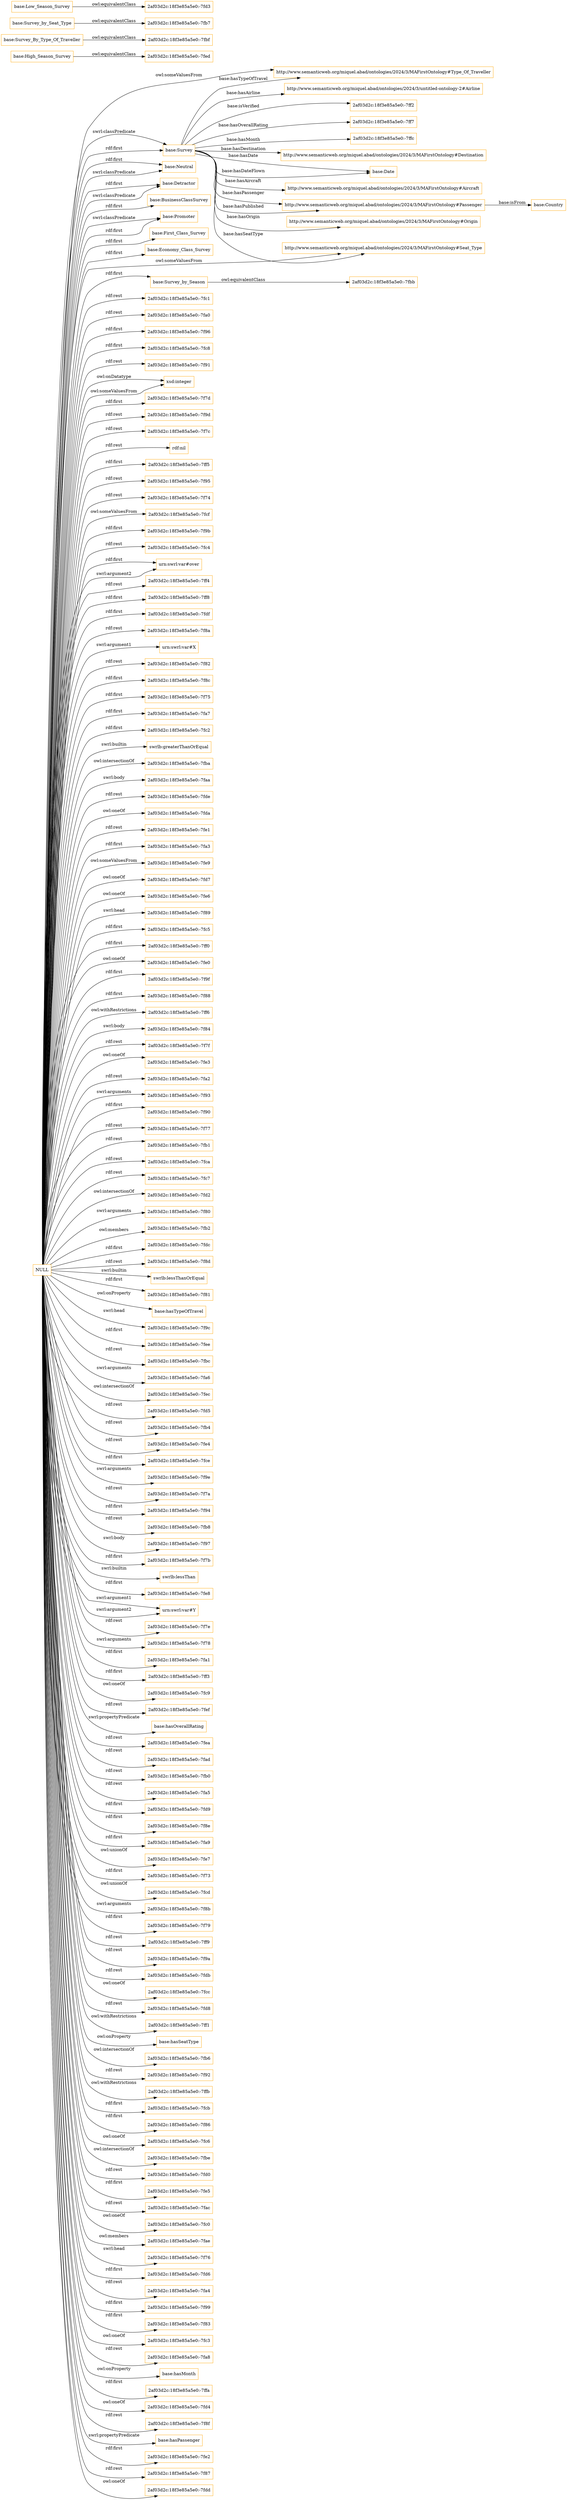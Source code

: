 digraph ar2dtool_diagram { 
rankdir=LR;
size="1501"
node [shape = rectangle, color="orange"]; "http://www.semanticweb.org/miquel.abad/ontologies/2024/3/MAFirstOntology#Destination" "base:Neutral" "base:Detractor" "base:High_Season_Survey" "2af03d2c:18f3e85a5e0:-7fbf" "2af03d2c:18f3e85a5e0:-7fed" "2af03d2c:18f3e85a5e0:-7fb7" "2af03d2c:18f3e85a5e0:-7fd3" "http://www.semanticweb.org/miquel.abad/ontologies/2024/3/MAFirstOntology#Aircraft" "base:Survey_by_Seat_Type" "http://www.semanticweb.org/miquel.abad/ontologies/2024/3/MAFirstOntology#Passenger" "base:BusinessClassSurvey" "base:Promoter" "2af03d2c:18f3e85a5e0:-7fbb" "http://www.semanticweb.org/miquel.abad/ontologies/2024/3/MAFirstOntology#Origin" "base:First_Class_Survey" "base:Economy_Class_Survey" "http://www.semanticweb.org/miquel.abad/ontologies/2024/3/untitled-ontology-2#Airline" "http://www.semanticweb.org/miquel.abad/ontologies/2024/3/MAFirstOntology#Type_Of_Traveller" "base:Country" "http://www.semanticweb.org/miquel.abad/ontologies/2024/3/MAFirstOntology#Seat_Type" "base:Low_Season_Survey" "base:Date" "base:Survey_By_Type_Of_Traveller" "base:Survey_by_Season" "base:Survey" ; /*classes style*/
	"NULL" -> "2af03d2c:18f3e85a5e0:-7fc1" [ label = "rdf:rest" ];
	"NULL" -> "2af03d2c:18f3e85a5e0:-7fa0" [ label = "rdf:rest" ];
	"NULL" -> "2af03d2c:18f3e85a5e0:-7f96" [ label = "rdf:first" ];
	"NULL" -> "2af03d2c:18f3e85a5e0:-7fc8" [ label = "rdf:first" ];
	"NULL" -> "2af03d2c:18f3e85a5e0:-7f91" [ label = "rdf:rest" ];
	"NULL" -> "xsd:integer" [ label = "owl:onDatatype" ];
	"NULL" -> "2af03d2c:18f3e85a5e0:-7f7d" [ label = "rdf:first" ];
	"NULL" -> "2af03d2c:18f3e85a5e0:-7f9d" [ label = "rdf:rest" ];
	"NULL" -> "2af03d2c:18f3e85a5e0:-7f7c" [ label = "rdf:rest" ];
	"NULL" -> "rdf:nil" [ label = "rdf:rest" ];
	"NULL" -> "2af03d2c:18f3e85a5e0:-7ff5" [ label = "rdf:first" ];
	"NULL" -> "2af03d2c:18f3e85a5e0:-7f95" [ label = "rdf:rest" ];
	"NULL" -> "2af03d2c:18f3e85a5e0:-7f74" [ label = "rdf:rest" ];
	"NULL" -> "base:Promoter" [ label = "swrl:classPredicate" ];
	"NULL" -> "2af03d2c:18f3e85a5e0:-7fcf" [ label = "owl:someValuesFrom" ];
	"NULL" -> "2af03d2c:18f3e85a5e0:-7f9b" [ label = "rdf:first" ];
	"NULL" -> "2af03d2c:18f3e85a5e0:-7fc4" [ label = "rdf:rest" ];
	"NULL" -> "urn:swrl:var#over" [ label = "rdf:first" ];
	"NULL" -> "base:Economy_Class_Survey" [ label = "rdf:first" ];
	"NULL" -> "2af03d2c:18f3e85a5e0:-7ff4" [ label = "rdf:rest" ];
	"NULL" -> "2af03d2c:18f3e85a5e0:-7ff8" [ label = "rdf:first" ];
	"NULL" -> "2af03d2c:18f3e85a5e0:-7fdf" [ label = "rdf:first" ];
	"NULL" -> "2af03d2c:18f3e85a5e0:-7f8a" [ label = "rdf:rest" ];
	"NULL" -> "urn:swrl:var#X" [ label = "swrl:argument1" ];
	"NULL" -> "2af03d2c:18f3e85a5e0:-7f82" [ label = "rdf:rest" ];
	"NULL" -> "2af03d2c:18f3e85a5e0:-7f8c" [ label = "rdf:first" ];
	"NULL" -> "2af03d2c:18f3e85a5e0:-7f75" [ label = "rdf:first" ];
	"NULL" -> "2af03d2c:18f3e85a5e0:-7fa7" [ label = "rdf:first" ];
	"NULL" -> "2af03d2c:18f3e85a5e0:-7fc2" [ label = "rdf:first" ];
	"NULL" -> "swrlb:greaterThanOrEqual" [ label = "swrl:builtin" ];
	"NULL" -> "2af03d2c:18f3e85a5e0:-7fba" [ label = "owl:intersectionOf" ];
	"NULL" -> "2af03d2c:18f3e85a5e0:-7faa" [ label = "swrl:body" ];
	"NULL" -> "2af03d2c:18f3e85a5e0:-7fde" [ label = "rdf:rest" ];
	"NULL" -> "2af03d2c:18f3e85a5e0:-7fda" [ label = "owl:oneOf" ];
	"NULL" -> "2af03d2c:18f3e85a5e0:-7fe1" [ label = "rdf:rest" ];
	"NULL" -> "2af03d2c:18f3e85a5e0:-7fa3" [ label = "rdf:first" ];
	"NULL" -> "2af03d2c:18f3e85a5e0:-7fe9" [ label = "owl:someValuesFrom" ];
	"NULL" -> "2af03d2c:18f3e85a5e0:-7fd7" [ label = "owl:oneOf" ];
	"NULL" -> "2af03d2c:18f3e85a5e0:-7fe6" [ label = "owl:oneOf" ];
	"NULL" -> "2af03d2c:18f3e85a5e0:-7f89" [ label = "swrl:head" ];
	"NULL" -> "base:Survey" [ label = "rdf:first" ];
	"NULL" -> "2af03d2c:18f3e85a5e0:-7fc5" [ label = "rdf:first" ];
	"NULL" -> "2af03d2c:18f3e85a5e0:-7ff0" [ label = "rdf:first" ];
	"NULL" -> "2af03d2c:18f3e85a5e0:-7fe0" [ label = "owl:oneOf" ];
	"NULL" -> "2af03d2c:18f3e85a5e0:-7f9f" [ label = "rdf:first" ];
	"NULL" -> "base:Survey_by_Season" [ label = "rdf:first" ];
	"NULL" -> "2af03d2c:18f3e85a5e0:-7f88" [ label = "rdf:first" ];
	"NULL" -> "2af03d2c:18f3e85a5e0:-7ff6" [ label = "owl:withRestrictions" ];
	"NULL" -> "2af03d2c:18f3e85a5e0:-7f84" [ label = "swrl:body" ];
	"NULL" -> "2af03d2c:18f3e85a5e0:-7f7f" [ label = "rdf:rest" ];
	"NULL" -> "2af03d2c:18f3e85a5e0:-7fe3" [ label = "owl:oneOf" ];
	"NULL" -> "urn:swrl:var#over" [ label = "swrl:argument2" ];
	"NULL" -> "2af03d2c:18f3e85a5e0:-7fa2" [ label = "rdf:rest" ];
	"NULL" -> "2af03d2c:18f3e85a5e0:-7f93" [ label = "swrl:arguments" ];
	"NULL" -> "2af03d2c:18f3e85a5e0:-7f90" [ label = "rdf:first" ];
	"NULL" -> "2af03d2c:18f3e85a5e0:-7f77" [ label = "rdf:rest" ];
	"NULL" -> "base:Survey" [ label = "swrl:classPredicate" ];
	"NULL" -> "2af03d2c:18f3e85a5e0:-7fb1" [ label = "rdf:rest" ];
	"NULL" -> "2af03d2c:18f3e85a5e0:-7fca" [ label = "rdf:rest" ];
	"NULL" -> "base:Neutral" [ label = "rdf:first" ];
	"NULL" -> "2af03d2c:18f3e85a5e0:-7fc7" [ label = "rdf:rest" ];
	"NULL" -> "2af03d2c:18f3e85a5e0:-7fd2" [ label = "owl:intersectionOf" ];
	"NULL" -> "2af03d2c:18f3e85a5e0:-7f80" [ label = "swrl:arguments" ];
	"NULL" -> "2af03d2c:18f3e85a5e0:-7fb2" [ label = "owl:members" ];
	"NULL" -> "2af03d2c:18f3e85a5e0:-7fdc" [ label = "rdf:first" ];
	"NULL" -> "2af03d2c:18f3e85a5e0:-7f8d" [ label = "rdf:rest" ];
	"NULL" -> "swrlb:lessThanOrEqual" [ label = "swrl:builtin" ];
	"NULL" -> "2af03d2c:18f3e85a5e0:-7f81" [ label = "rdf:first" ];
	"NULL" -> "base:hasTypeOfTravel" [ label = "owl:onProperty" ];
	"NULL" -> "2af03d2c:18f3e85a5e0:-7f9c" [ label = "swrl:head" ];
	"NULL" -> "2af03d2c:18f3e85a5e0:-7fee" [ label = "rdf:first" ];
	"NULL" -> "2af03d2c:18f3e85a5e0:-7fbc" [ label = "rdf:rest" ];
	"NULL" -> "2af03d2c:18f3e85a5e0:-7fa6" [ label = "swrl:arguments" ];
	"NULL" -> "2af03d2c:18f3e85a5e0:-7fec" [ label = "owl:intersectionOf" ];
	"NULL" -> "2af03d2c:18f3e85a5e0:-7fd5" [ label = "rdf:rest" ];
	"NULL" -> "2af03d2c:18f3e85a5e0:-7fb4" [ label = "rdf:rest" ];
	"NULL" -> "2af03d2c:18f3e85a5e0:-7fe4" [ label = "rdf:rest" ];
	"NULL" -> "2af03d2c:18f3e85a5e0:-7fce" [ label = "rdf:first" ];
	"NULL" -> "2af03d2c:18f3e85a5e0:-7f9e" [ label = "swrl:arguments" ];
	"NULL" -> "2af03d2c:18f3e85a5e0:-7f7a" [ label = "rdf:rest" ];
	"NULL" -> "2af03d2c:18f3e85a5e0:-7f94" [ label = "rdf:first" ];
	"NULL" -> "2af03d2c:18f3e85a5e0:-7fb8" [ label = "rdf:rest" ];
	"NULL" -> "2af03d2c:18f3e85a5e0:-7f97" [ label = "swrl:body" ];
	"NULL" -> "2af03d2c:18f3e85a5e0:-7f7b" [ label = "rdf:first" ];
	"NULL" -> "base:First_Class_Survey" [ label = "rdf:first" ];
	"NULL" -> "swrlb:lessThan" [ label = "swrl:builtin" ];
	"NULL" -> "base:Detractor" [ label = "rdf:first" ];
	"NULL" -> "2af03d2c:18f3e85a5e0:-7fe8" [ label = "rdf:first" ];
	"NULL" -> "urn:swrl:var#Y" [ label = "swrl:argument1" ];
	"NULL" -> "2af03d2c:18f3e85a5e0:-7f7e" [ label = "rdf:rest" ];
	"NULL" -> "2af03d2c:18f3e85a5e0:-7f78" [ label = "swrl:arguments" ];
	"NULL" -> "2af03d2c:18f3e85a5e0:-7fa1" [ label = "rdf:first" ];
	"NULL" -> "2af03d2c:18f3e85a5e0:-7ff3" [ label = "rdf:first" ];
	"NULL" -> "2af03d2c:18f3e85a5e0:-7fc9" [ label = "owl:oneOf" ];
	"NULL" -> "2af03d2c:18f3e85a5e0:-7fef" [ label = "rdf:rest" ];
	"NULL" -> "base:hasOverallRating" [ label = "swrl:propertyPredicate" ];
	"NULL" -> "2af03d2c:18f3e85a5e0:-7fea" [ label = "rdf:rest" ];
	"NULL" -> "2af03d2c:18f3e85a5e0:-7fad" [ label = "rdf:rest" ];
	"NULL" -> "2af03d2c:18f3e85a5e0:-7fb0" [ label = "rdf:rest" ];
	"NULL" -> "base:BusinessClassSurvey" [ label = "rdf:first" ];
	"NULL" -> "2af03d2c:18f3e85a5e0:-7fa5" [ label = "rdf:rest" ];
	"NULL" -> "2af03d2c:18f3e85a5e0:-7fd9" [ label = "rdf:first" ];
	"NULL" -> "2af03d2c:18f3e85a5e0:-7f8e" [ label = "rdf:first" ];
	"NULL" -> "2af03d2c:18f3e85a5e0:-7fa9" [ label = "rdf:first" ];
	"NULL" -> "2af03d2c:18f3e85a5e0:-7fe7" [ label = "owl:unionOf" ];
	"NULL" -> "2af03d2c:18f3e85a5e0:-7f73" [ label = "rdf:first" ];
	"NULL" -> "2af03d2c:18f3e85a5e0:-7fcd" [ label = "owl:unionOf" ];
	"NULL" -> "2af03d2c:18f3e85a5e0:-7f8b" [ label = "swrl:arguments" ];
	"NULL" -> "2af03d2c:18f3e85a5e0:-7f79" [ label = "rdf:first" ];
	"NULL" -> "2af03d2c:18f3e85a5e0:-7ff9" [ label = "rdf:rest" ];
	"NULL" -> "2af03d2c:18f3e85a5e0:-7f9a" [ label = "rdf:rest" ];
	"NULL" -> "2af03d2c:18f3e85a5e0:-7fdb" [ label = "rdf:rest" ];
	"NULL" -> "2af03d2c:18f3e85a5e0:-7fcc" [ label = "owl:oneOf" ];
	"NULL" -> "2af03d2c:18f3e85a5e0:-7fd8" [ label = "rdf:rest" ];
	"NULL" -> "2af03d2c:18f3e85a5e0:-7ff1" [ label = "owl:withRestrictions" ];
	"NULL" -> "base:Detractor" [ label = "swrl:classPredicate" ];
	"NULL" -> "base:hasSeatType" [ label = "owl:onProperty" ];
	"NULL" -> "http://www.semanticweb.org/miquel.abad/ontologies/2024/3/MAFirstOntology#Seat_Type" [ label = "owl:someValuesFrom" ];
	"NULL" -> "2af03d2c:18f3e85a5e0:-7fb6" [ label = "owl:intersectionOf" ];
	"NULL" -> "2af03d2c:18f3e85a5e0:-7f92" [ label = "rdf:rest" ];
	"NULL" -> "base:Promoter" [ label = "rdf:first" ];
	"NULL" -> "2af03d2c:18f3e85a5e0:-7ffb" [ label = "owl:withRestrictions" ];
	"NULL" -> "2af03d2c:18f3e85a5e0:-7fcb" [ label = "rdf:first" ];
	"NULL" -> "2af03d2c:18f3e85a5e0:-7f86" [ label = "rdf:first" ];
	"NULL" -> "xsd:integer" [ label = "owl:someValuesFrom" ];
	"NULL" -> "2af03d2c:18f3e85a5e0:-7fc6" [ label = "owl:oneOf" ];
	"NULL" -> "2af03d2c:18f3e85a5e0:-7fbe" [ label = "owl:intersectionOf" ];
	"NULL" -> "2af03d2c:18f3e85a5e0:-7fd0" [ label = "rdf:rest" ];
	"NULL" -> "2af03d2c:18f3e85a5e0:-7fe5" [ label = "rdf:first" ];
	"NULL" -> "2af03d2c:18f3e85a5e0:-7fac" [ label = "rdf:rest" ];
	"NULL" -> "2af03d2c:18f3e85a5e0:-7fc0" [ label = "owl:oneOf" ];
	"NULL" -> "2af03d2c:18f3e85a5e0:-7fae" [ label = "owl:members" ];
	"NULL" -> "base:Neutral" [ label = "swrl:classPredicate" ];
	"NULL" -> "http://www.semanticweb.org/miquel.abad/ontologies/2024/3/MAFirstOntology#Type_Of_Traveller" [ label = "owl:someValuesFrom" ];
	"NULL" -> "2af03d2c:18f3e85a5e0:-7f76" [ label = "swrl:head" ];
	"NULL" -> "2af03d2c:18f3e85a5e0:-7fd6" [ label = "rdf:first" ];
	"NULL" -> "2af03d2c:18f3e85a5e0:-7fa4" [ label = "rdf:rest" ];
	"NULL" -> "2af03d2c:18f3e85a5e0:-7f99" [ label = "rdf:first" ];
	"NULL" -> "2af03d2c:18f3e85a5e0:-7f83" [ label = "rdf:first" ];
	"NULL" -> "2af03d2c:18f3e85a5e0:-7fc3" [ label = "owl:oneOf" ];
	"NULL" -> "2af03d2c:18f3e85a5e0:-7fa8" [ label = "rdf:rest" ];
	"NULL" -> "base:hasMonth" [ label = "owl:onProperty" ];
	"NULL" -> "2af03d2c:18f3e85a5e0:-7ffa" [ label = "rdf:first" ];
	"NULL" -> "urn:swrl:var#Y" [ label = "swrl:argument2" ];
	"NULL" -> "2af03d2c:18f3e85a5e0:-7fd4" [ label = "owl:oneOf" ];
	"NULL" -> "2af03d2c:18f3e85a5e0:-7f8f" [ label = "rdf:rest" ];
	"NULL" -> "base:hasPassenger" [ label = "swrl:propertyPredicate" ];
	"NULL" -> "2af03d2c:18f3e85a5e0:-7fe2" [ label = "rdf:first" ];
	"NULL" -> "2af03d2c:18f3e85a5e0:-7f87" [ label = "rdf:rest" ];
	"NULL" -> "2af03d2c:18f3e85a5e0:-7fdd" [ label = "owl:oneOf" ];
	"base:Survey_By_Type_Of_Traveller" -> "2af03d2c:18f3e85a5e0:-7fbf" [ label = "owl:equivalentClass" ];
	"base:Low_Season_Survey" -> "2af03d2c:18f3e85a5e0:-7fd3" [ label = "owl:equivalentClass" ];
	"base:High_Season_Survey" -> "2af03d2c:18f3e85a5e0:-7fed" [ label = "owl:equivalentClass" ];
	"base:Survey_by_Seat_Type" -> "2af03d2c:18f3e85a5e0:-7fb7" [ label = "owl:equivalentClass" ];
	"base:Survey_by_Season" -> "2af03d2c:18f3e85a5e0:-7fbb" [ label = "owl:equivalentClass" ];
	"base:Survey" -> "base:Date" [ label = "base:hasDateFlown" ];
	"base:Survey" -> "http://www.semanticweb.org/miquel.abad/ontologies/2024/3/MAFirstOntology#Passenger" [ label = "base:hasPassenger" ];
	"base:Survey" -> "base:Date" [ label = "base:hasDate" ];
	"base:Survey" -> "http://www.semanticweb.org/miquel.abad/ontologies/2024/3/MAFirstOntology#Origin" [ label = "base:hasOrigin" ];
	"base:Survey" -> "http://www.semanticweb.org/miquel.abad/ontologies/2024/3/MAFirstOntology#Passenger" [ label = "base:hasPublished" ];
	"base:Survey" -> "http://www.semanticweb.org/miquel.abad/ontologies/2024/3/MAFirstOntology#Destination" [ label = "base:hasDestination" ];
	"base:Survey" -> "http://www.semanticweb.org/miquel.abad/ontologies/2024/3/MAFirstOntology#Type_Of_Traveller" [ label = "base:hasTypeOfTravel" ];
	"base:Survey" -> "http://www.semanticweb.org/miquel.abad/ontologies/2024/3/untitled-ontology-2#Airline" [ label = "base:hasAirline" ];
	"base:Survey" -> "2af03d2c:18f3e85a5e0:-7ff2" [ label = "base:isVerified" ];
	"http://www.semanticweb.org/miquel.abad/ontologies/2024/3/MAFirstOntology#Passenger" -> "base:Country" [ label = "base:isFrom" ];
	"base:Survey" -> "http://www.semanticweb.org/miquel.abad/ontologies/2024/3/MAFirstOntology#Aircraft" [ label = "base:hasAircraft" ];
	"base:Survey" -> "2af03d2c:18f3e85a5e0:-7ff7" [ label = "base:hasOverallRating" ];
	"base:Survey" -> "http://www.semanticweb.org/miquel.abad/ontologies/2024/3/MAFirstOntology#Seat_Type" [ label = "base:hasSeatType" ];
	"base:Survey" -> "2af03d2c:18f3e85a5e0:-7ffc" [ label = "base:hasMonth" ];

}
